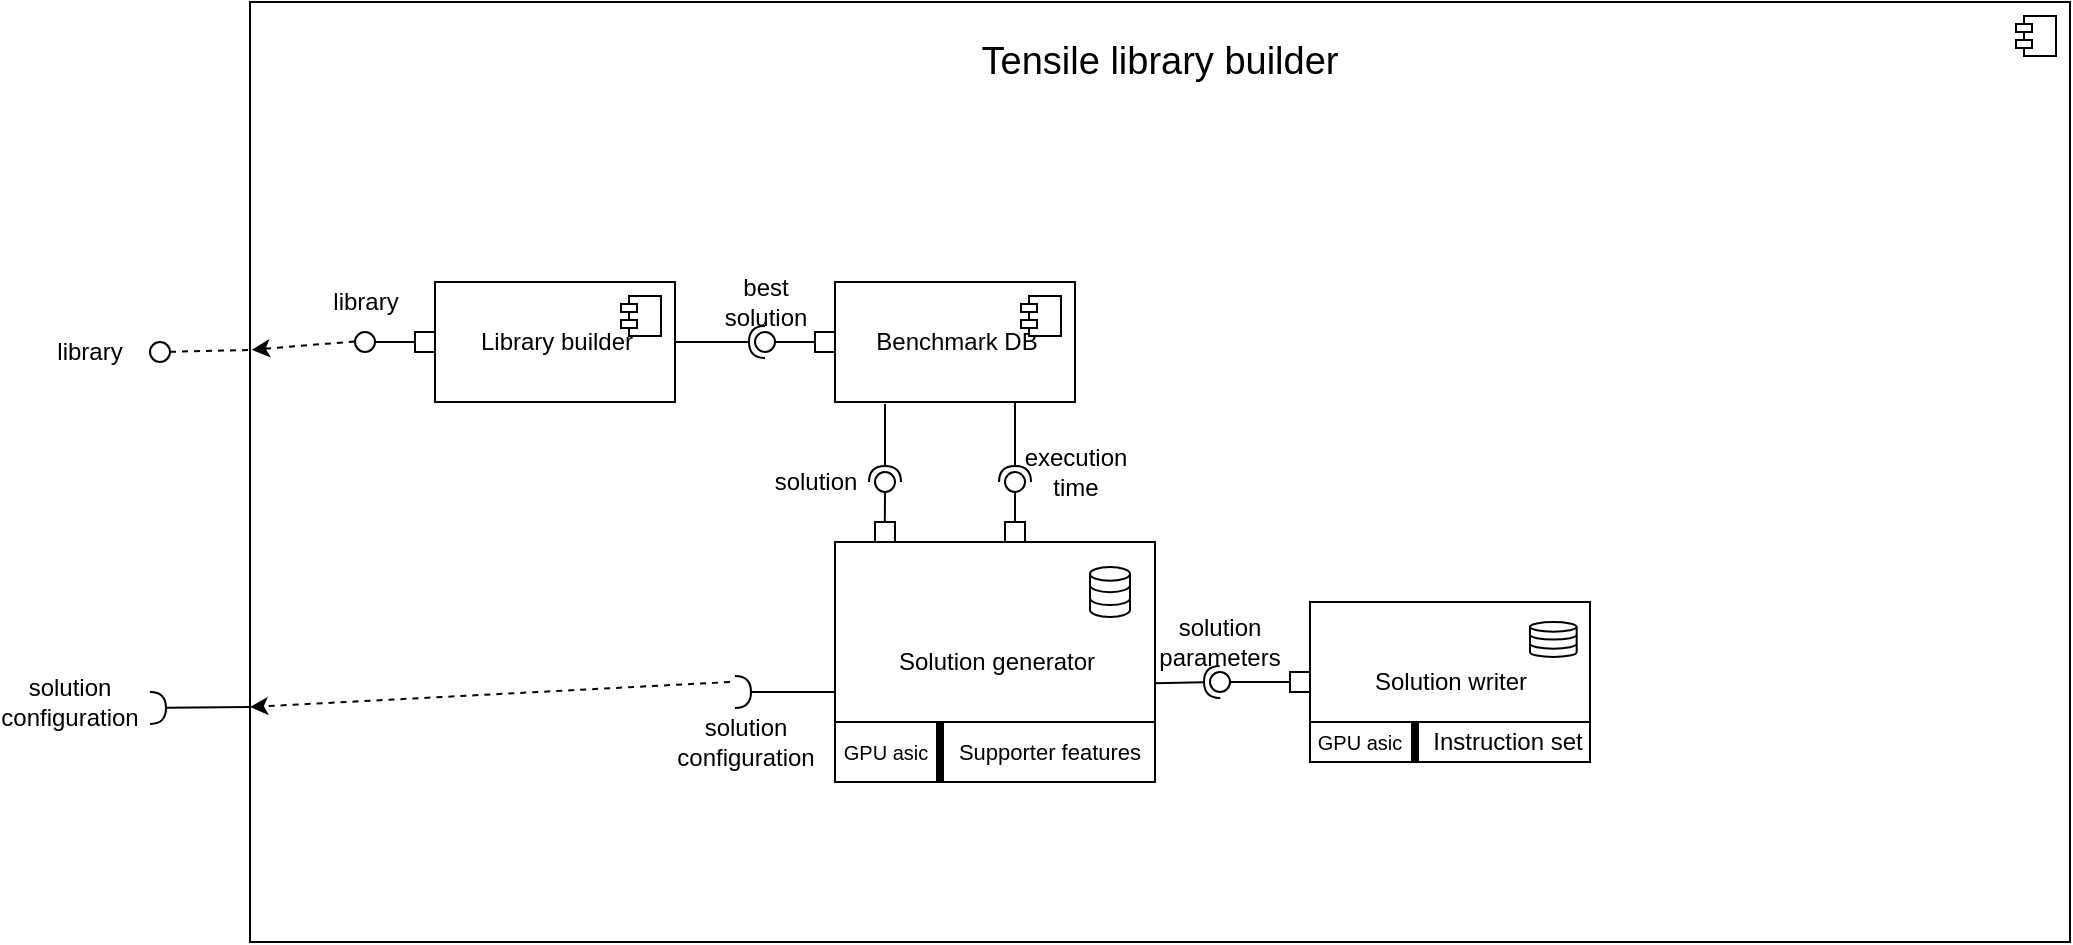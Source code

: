 <mxfile version="13.9.5" type="device"><diagram id="CBpxNI7WIXUuWNFQU1o4" name="Page-1"><mxGraphModel dx="2449" dy="556" grid="1" gridSize="10" guides="1" tooltips="1" connect="1" arrows="1" fold="1" page="1" pageScale="1" pageWidth="850" pageHeight="1100" math="0" shadow="0"><root><mxCell id="0"/><mxCell id="1" parent="0"/><mxCell id="ZCxlNrIRNE49AKaoMb_a-51" value="" style="group" parent="1" vertex="1" connectable="0"><mxGeometry x="-1180" y="480" width="910" height="470" as="geometry"/></mxCell><mxCell id="ZCxlNrIRNE49AKaoMb_a-48" value="" style="html=1;dropTarget=0;fontSize=15;" parent="ZCxlNrIRNE49AKaoMb_a-51" vertex="1"><mxGeometry width="910.0" height="470" as="geometry"/></mxCell><mxCell id="ZCxlNrIRNE49AKaoMb_a-49" value="" style="shape=module;jettyWidth=8;jettyHeight=4;" parent="ZCxlNrIRNE49AKaoMb_a-48" vertex="1"><mxGeometry x="1" width="20" height="20" relative="1" as="geometry"><mxPoint x="-27" y="7" as="offset"/></mxGeometry></mxCell><mxCell id="ZCxlNrIRNE49AKaoMb_a-10" value="Library builder" style="html=1;dropTarget=0;" parent="ZCxlNrIRNE49AKaoMb_a-51" vertex="1"><mxGeometry x="92.5" y="140" width="120" height="60" as="geometry"/></mxCell><mxCell id="ZCxlNrIRNE49AKaoMb_a-11" value="" style="shape=module;jettyWidth=8;jettyHeight=4;" parent="ZCxlNrIRNE49AKaoMb_a-10" vertex="1"><mxGeometry x="1" width="20" height="20" relative="1" as="geometry"><mxPoint x="-27" y="7" as="offset"/></mxGeometry></mxCell><mxCell id="ZCxlNrIRNE49AKaoMb_a-29" value="" style="rounded=0;orthogonalLoop=1;jettySize=auto;html=1;endArrow=none;endFill=0;exitX=0;exitY=0.5;exitDx=0;exitDy=0;" parent="ZCxlNrIRNE49AKaoMb_a-51" source="QNLvqLzV-eg6B3b8pp0e-154" target="ZCxlNrIRNE49AKaoMb_a-31" edge="1"><mxGeometry relative="1" as="geometry"><mxPoint x="532.38" y="345.16" as="sourcePoint"/></mxGeometry></mxCell><mxCell id="ZCxlNrIRNE49AKaoMb_a-30" value="" style="rounded=0;orthogonalLoop=1;jettySize=auto;html=1;endArrow=halfCircle;endFill=0;entryX=0.5;entryY=0.5;entryDx=0;entryDy=0;endSize=6;strokeWidth=1;exitX=0.995;exitY=0.589;exitDx=0;exitDy=0;exitPerimeter=0;" parent="ZCxlNrIRNE49AKaoMb_a-51" source="QNLvqLzV-eg6B3b8pp0e-165" target="ZCxlNrIRNE49AKaoMb_a-31" edge="1"><mxGeometry relative="1" as="geometry"><mxPoint x="412.5" y="345" as="sourcePoint"/></mxGeometry></mxCell><mxCell id="ZCxlNrIRNE49AKaoMb_a-31" value="" style="ellipse;whiteSpace=wrap;html=1;fontFamily=Helvetica;fontSize=12;fontColor=#000000;align=center;strokeColor=#000000;fillColor=#ffffff;points=[];aspect=fixed;resizable=0;" parent="ZCxlNrIRNE49AKaoMb_a-51" vertex="1"><mxGeometry x="480" y="335" width="10" height="10" as="geometry"/></mxCell><mxCell id="ZCxlNrIRNE49AKaoMb_a-62" value="Benchmark DB" style="html=1;dropTarget=0;" parent="ZCxlNrIRNE49AKaoMb_a-51" vertex="1"><mxGeometry x="292.5" y="140" width="120" height="60" as="geometry"/></mxCell><mxCell id="ZCxlNrIRNE49AKaoMb_a-63" value="" style="shape=module;jettyWidth=8;jettyHeight=4;" parent="ZCxlNrIRNE49AKaoMb_a-62" vertex="1"><mxGeometry x="1" width="20" height="20" relative="1" as="geometry"><mxPoint x="-27" y="7" as="offset"/></mxGeometry></mxCell><mxCell id="ZCxlNrIRNE49AKaoMb_a-64" value="" style="rounded=0;orthogonalLoop=1;jettySize=auto;html=1;endArrow=none;endFill=0;fontSize=15;" parent="ZCxlNrIRNE49AKaoMb_a-51" target="ZCxlNrIRNE49AKaoMb_a-66" edge="1"><mxGeometry relative="1" as="geometry"><mxPoint x="292.5" y="170" as="sourcePoint"/></mxGeometry></mxCell><mxCell id="ZCxlNrIRNE49AKaoMb_a-65" value="" style="rounded=0;orthogonalLoop=1;jettySize=auto;html=1;endArrow=halfCircle;endFill=0;entryX=0.5;entryY=0.5;entryDx=0;entryDy=0;endSize=6;strokeWidth=1;fontSize=15;exitX=1;exitY=0.5;exitDx=0;exitDy=0;" parent="ZCxlNrIRNE49AKaoMb_a-51" source="ZCxlNrIRNE49AKaoMb_a-10" target="ZCxlNrIRNE49AKaoMb_a-66" edge="1"><mxGeometry relative="1" as="geometry"><mxPoint x="372.5" y="215" as="sourcePoint"/></mxGeometry></mxCell><mxCell id="ZCxlNrIRNE49AKaoMb_a-66" value="" style="ellipse;whiteSpace=wrap;html=1;fontFamily=Helvetica;fontSize=12;fontColor=#000000;align=center;strokeColor=#000000;fillColor=#ffffff;points=[];aspect=fixed;resizable=0;" parent="ZCxlNrIRNE49AKaoMb_a-51" vertex="1"><mxGeometry x="252.5" y="165" width="10" height="10" as="geometry"/></mxCell><mxCell id="ZCxlNrIRNE49AKaoMb_a-67" value="" style="rounded=0;orthogonalLoop=1;jettySize=auto;html=1;endArrow=none;endFill=0;fontSize=15;exitX=0.75;exitY=0;exitDx=0;exitDy=0;" parent="ZCxlNrIRNE49AKaoMb_a-51" target="ZCxlNrIRNE49AKaoMb_a-69" edge="1"><mxGeometry relative="1" as="geometry"><mxPoint x="382.5" y="270" as="sourcePoint"/></mxGeometry></mxCell><mxCell id="ZCxlNrIRNE49AKaoMb_a-68" value="" style="rounded=0;orthogonalLoop=1;jettySize=auto;html=1;endArrow=halfCircle;endFill=0;entryX=0.5;entryY=0.5;entryDx=0;entryDy=0;endSize=6;strokeWidth=1;fontSize=15;exitX=0.75;exitY=1;exitDx=0;exitDy=0;" parent="ZCxlNrIRNE49AKaoMb_a-51" source="ZCxlNrIRNE49AKaoMb_a-62" target="ZCxlNrIRNE49AKaoMb_a-69" edge="1"><mxGeometry relative="1" as="geometry"><mxPoint x="187.5" y="232" as="sourcePoint"/></mxGeometry></mxCell><mxCell id="ZCxlNrIRNE49AKaoMb_a-69" value="" style="ellipse;whiteSpace=wrap;html=1;fontFamily=Helvetica;fontSize=12;fontColor=#000000;align=center;strokeColor=#000000;fillColor=#ffffff;points=[];aspect=fixed;resizable=0;" parent="ZCxlNrIRNE49AKaoMb_a-51" vertex="1"><mxGeometry x="377.5" y="235" width="10" height="10" as="geometry"/></mxCell><mxCell id="ZCxlNrIRNE49AKaoMb_a-70" value="" style="rounded=0;orthogonalLoop=1;jettySize=auto;html=1;endArrow=none;endFill=0;fontSize=15;exitX=0;exitY=0.5;exitDx=0;exitDy=0;" parent="ZCxlNrIRNE49AKaoMb_a-51" source="nIf1_eqoWNVSDntSv2UJ-1" target="ZCxlNrIRNE49AKaoMb_a-72" edge="1"><mxGeometry relative="1" as="geometry"><mxPoint x="2.5" y="170" as="sourcePoint"/></mxGeometry></mxCell><mxCell id="ZCxlNrIRNE49AKaoMb_a-72" value="" style="ellipse;whiteSpace=wrap;html=1;fontFamily=Helvetica;fontSize=12;fontColor=#000000;align=center;strokeColor=#000000;fillColor=#ffffff;points=[];aspect=fixed;resizable=0;" parent="ZCxlNrIRNE49AKaoMb_a-51" vertex="1"><mxGeometry x="52.5" y="165" width="10" height="10" as="geometry"/></mxCell><mxCell id="ZCxlNrIRNE49AKaoMb_a-74" value="" style="rounded=0;orthogonalLoop=1;jettySize=auto;html=1;endArrow=halfCircle;endFill=0;endSize=6;strokeWidth=1;fontSize=15;exitX=0;exitY=0.75;exitDx=0;exitDy=0;" parent="ZCxlNrIRNE49AKaoMb_a-51" edge="1"><mxGeometry relative="1" as="geometry"><mxPoint x="292.5" y="345" as="sourcePoint"/><mxPoint x="242.5" y="345" as="targetPoint"/></mxGeometry></mxCell><mxCell id="ZCxlNrIRNE49AKaoMb_a-76" value="library" style="text;html=1;strokeColor=none;fillColor=none;align=center;verticalAlign=middle;whiteSpace=wrap;rounded=0;fontSize=12;" parent="ZCxlNrIRNE49AKaoMb_a-51" vertex="1"><mxGeometry x="37.5" y="140" width="40" height="20" as="geometry"/></mxCell><mxCell id="ZCxlNrIRNE49AKaoMb_a-78" value="solution parameters" style="text;html=1;strokeColor=none;fillColor=none;align=center;verticalAlign=middle;whiteSpace=wrap;rounded=0;fontSize=12;" parent="ZCxlNrIRNE49AKaoMb_a-51" vertex="1"><mxGeometry x="455" y="310" width="60" height="20" as="geometry"/></mxCell><mxCell id="ZCxlNrIRNE49AKaoMb_a-83" value="execution time" style="text;html=1;strokeColor=none;fillColor=none;align=center;verticalAlign=middle;whiteSpace=wrap;rounded=0;fontSize=12;" parent="ZCxlNrIRNE49AKaoMb_a-51" vertex="1"><mxGeometry x="392.5" y="225" width="40" height="20" as="geometry"/></mxCell><mxCell id="ZCxlNrIRNE49AKaoMb_a-84" value="" style="rounded=0;orthogonalLoop=1;jettySize=auto;html=1;endArrow=none;endFill=0;fontSize=12;exitX=0.207;exitY=0.002;exitDx=0;exitDy=0;exitPerimeter=0;" parent="ZCxlNrIRNE49AKaoMb_a-51" target="ZCxlNrIRNE49AKaoMb_a-86" edge="1"><mxGeometry relative="1" as="geometry"><mxPoint x="317.34" y="270.2" as="sourcePoint"/></mxGeometry></mxCell><mxCell id="ZCxlNrIRNE49AKaoMb_a-85" value="" style="rounded=0;orthogonalLoop=1;jettySize=auto;html=1;endArrow=halfCircle;endFill=0;entryX=0.5;entryY=0.5;entryDx=0;entryDy=0;endSize=6;strokeWidth=1;fontSize=12;" parent="ZCxlNrIRNE49AKaoMb_a-51" target="ZCxlNrIRNE49AKaoMb_a-86" edge="1"><mxGeometry relative="1" as="geometry"><mxPoint x="317.5" y="201" as="sourcePoint"/></mxGeometry></mxCell><mxCell id="ZCxlNrIRNE49AKaoMb_a-86" value="" style="ellipse;whiteSpace=wrap;html=1;fontFamily=Helvetica;fontSize=12;fontColor=#000000;align=center;strokeColor=#000000;fillColor=#ffffff;points=[];aspect=fixed;resizable=0;" parent="ZCxlNrIRNE49AKaoMb_a-51" vertex="1"><mxGeometry x="312.5" y="235" width="10" height="10" as="geometry"/></mxCell><mxCell id="ZCxlNrIRNE49AKaoMb_a-87" value="solution" style="text;html=1;strokeColor=none;fillColor=none;align=center;verticalAlign=middle;whiteSpace=wrap;rounded=0;fontSize=12;" parent="ZCxlNrIRNE49AKaoMb_a-51" vertex="1"><mxGeometry x="262.5" y="230" width="40" height="20" as="geometry"/></mxCell><mxCell id="ZCxlNrIRNE49AKaoMb_a-88" value="solution configuration" style="text;html=1;strokeColor=none;fillColor=none;align=center;verticalAlign=middle;whiteSpace=wrap;rounded=0;fontSize=12;" parent="ZCxlNrIRNE49AKaoMb_a-51" vertex="1"><mxGeometry x="217.5" y="360" width="60" height="20" as="geometry"/></mxCell><mxCell id="ZCxlNrIRNE49AKaoMb_a-89" value="best solution" style="text;html=1;strokeColor=none;fillColor=none;align=center;verticalAlign=middle;whiteSpace=wrap;rounded=0;fontSize=12;" parent="ZCxlNrIRNE49AKaoMb_a-51" vertex="1"><mxGeometry x="237.5" y="140" width="40" height="20" as="geometry"/></mxCell><mxCell id="ZCxlNrIRNE49AKaoMb_a-202" value="" style="endArrow=classic;html=1;dashed=1;fontSize=12;exitX=-0.01;exitY=0.472;exitDx=0;exitDy=0;exitPerimeter=0;entryX=0.001;entryY=0.37;entryDx=0;entryDy=0;entryPerimeter=0;" parent="ZCxlNrIRNE49AKaoMb_a-51" source="ZCxlNrIRNE49AKaoMb_a-72" target="ZCxlNrIRNE49AKaoMb_a-48" edge="1"><mxGeometry width="50" height="50" relative="1" as="geometry"><mxPoint x="10" y="200" as="sourcePoint"/><mxPoint x="60" y="150" as="targetPoint"/></mxGeometry></mxCell><mxCell id="ZCxlNrIRNE49AKaoMb_a-204" value="Tensile library builder" style="text;html=1;strokeColor=none;fillColor=none;align=center;verticalAlign=middle;whiteSpace=wrap;rounded=0;fontSize=19;" parent="ZCxlNrIRNE49AKaoMb_a-51" vertex="1"><mxGeometry x="341.25" y="20" width="227.5" height="20" as="geometry"/></mxCell><mxCell id="QNLvqLzV-eg6B3b8pp0e-163" value="" style="group" parent="ZCxlNrIRNE49AKaoMb_a-51" vertex="1" connectable="0"><mxGeometry x="292.5" y="270" width="160" height="120" as="geometry"/></mxCell><mxCell id="QNLvqLzV-eg6B3b8pp0e-164" value="" style="group" parent="QNLvqLzV-eg6B3b8pp0e-163" vertex="1" connectable="0"><mxGeometry width="160" height="120" as="geometry"/></mxCell><mxCell id="9pOFXTEVXKJCrxW5rsMx-4" value="" style="group" parent="QNLvqLzV-eg6B3b8pp0e-164" vertex="1" connectable="0"><mxGeometry x="-2.5" width="162.5" height="120" as="geometry"/></mxCell><mxCell id="QNLvqLzV-eg6B3b8pp0e-165" value="Solution generator" style="html=1;dropTarget=0;" parent="9pOFXTEVXKJCrxW5rsMx-4" vertex="1"><mxGeometry x="2.5" width="160" height="120" as="geometry"/></mxCell><mxCell id="QNLvqLzV-eg6B3b8pp0e-166" value="" style="html=1;verticalLabelPosition=bottom;align=center;labelBackgroundColor=#ffffff;verticalAlign=top;strokeWidth=1;shadow=0;dashed=0;shape=mxgraph.ios7.icons.data;" parent="9pOFXTEVXKJCrxW5rsMx-4" vertex="1"><mxGeometry x="130" y="12.5" width="20" height="25" as="geometry"/></mxCell><mxCell id="QNLvqLzV-eg6B3b8pp0e-168" value="&lt;font style=&quot;font-size: 11px&quot;&gt;Supporter features&lt;/font&gt;" style="text;html=1;strokeColor=none;fillColor=none;align=center;verticalAlign=middle;whiteSpace=wrap;rounded=0;" parent="9pOFXTEVXKJCrxW5rsMx-4" vertex="1"><mxGeometry x="60" y="95" width="100" height="20" as="geometry"/></mxCell><mxCell id="9pOFXTEVXKJCrxW5rsMx-2" value="" style="line;strokeWidth=4;direction=south;html=1;perimeter=backbonePerimeter;points=[];outlineConnect=0;" parent="9pOFXTEVXKJCrxW5rsMx-4" vertex="1"><mxGeometry x="50" y="90" width="10" height="30" as="geometry"/></mxCell><mxCell id="9pOFXTEVXKJCrxW5rsMx-3" value="&lt;font style=&quot;font-size: 10px&quot;&gt;GPU asic&lt;/font&gt;" style="text;html=1;strokeColor=none;fillColor=none;align=center;verticalAlign=middle;whiteSpace=wrap;rounded=0;" parent="9pOFXTEVXKJCrxW5rsMx-4" vertex="1"><mxGeometry x="2.5" y="95" width="50" height="20" as="geometry"/></mxCell><mxCell id="QNLvqLzV-eg6B3b8pp0e-167" value="" style="endArrow=none;html=1;entryX=0;entryY=0.75;entryDx=0;entryDy=0;exitX=1;exitY=0.75;exitDx=0;exitDy=0;" parent="9pOFXTEVXKJCrxW5rsMx-4" source="QNLvqLzV-eg6B3b8pp0e-165" target="QNLvqLzV-eg6B3b8pp0e-165" edge="1"><mxGeometry width="50" height="50" relative="1" as="geometry"><mxPoint x="-810" y="1437.5" as="sourcePoint"/><mxPoint x="-760" y="1375.0" as="targetPoint"/></mxGeometry></mxCell><mxCell id="QNLvqLzV-eg6B3b8pp0e-159" value="" style="group" parent="ZCxlNrIRNE49AKaoMb_a-51" vertex="1" connectable="0"><mxGeometry x="530" y="310" width="140" height="80" as="geometry"/></mxCell><mxCell id="QNLvqLzV-eg6B3b8pp0e-162" value="" style="group" parent="QNLvqLzV-eg6B3b8pp0e-159" vertex="1" connectable="0"><mxGeometry width="140" height="80" as="geometry"/></mxCell><mxCell id="QNLvqLzV-eg6B3b8pp0e-158" value="" style="html=1;verticalLabelPosition=bottom;align=center;labelBackgroundColor=#ffffff;verticalAlign=top;strokeWidth=1;shadow=0;dashed=0;shape=mxgraph.ios7.icons.data;" parent="QNLvqLzV-eg6B3b8pp0e-162" vertex="1"><mxGeometry x="105" y="8.75" width="23.333" height="17.5" as="geometry"/></mxCell><mxCell id="QNLvqLzV-eg6B3b8pp0e-160" value="Instruction set" style="text;html=1;strokeColor=none;fillColor=none;align=center;verticalAlign=middle;whiteSpace=wrap;rounded=0;" parent="QNLvqLzV-eg6B3b8pp0e-162" vertex="1"><mxGeometry x="58.333" y="50" width="81.667" height="20" as="geometry"/></mxCell><mxCell id="9pOFXTEVXKJCrxW5rsMx-14" value="" style="line;strokeWidth=4;direction=south;html=1;perimeter=backbonePerimeter;points=[];outlineConnect=0;" parent="QNLvqLzV-eg6B3b8pp0e-162" vertex="1"><mxGeometry x="46.667" y="50" width="11.667" height="20" as="geometry"/></mxCell><mxCell id="9pOFXTEVXKJCrxW5rsMx-15" value="&lt;font style=&quot;font-size: 8px ; line-height: 100%&quot;&gt;GPU asic&lt;/font&gt;" style="text;html=1;strokeColor=none;fillColor=none;align=center;verticalAlign=middle;whiteSpace=wrap;rounded=0;" parent="QNLvqLzV-eg6B3b8pp0e-162" vertex="1"><mxGeometry y="50" width="50" height="20" as="geometry"/></mxCell><mxCell id="9pOFXTEVXKJCrxW5rsMx-30" value="" style="group" parent="ZCxlNrIRNE49AKaoMb_a-51" vertex="1" connectable="0"><mxGeometry x="530" y="300" width="140" height="90" as="geometry"/></mxCell><mxCell id="QNLvqLzV-eg6B3b8pp0e-154" value="Solution writer" style="html=1;dropTarget=0;" parent="9pOFXTEVXKJCrxW5rsMx-30" vertex="1"><mxGeometry width="140" height="80" as="geometry"/></mxCell><mxCell id="9pOFXTEVXKJCrxW5rsMx-24" value="" style="group" parent="9pOFXTEVXKJCrxW5rsMx-30" vertex="1" connectable="0"><mxGeometry y="10" width="140" height="80" as="geometry"/></mxCell><mxCell id="9pOFXTEVXKJCrxW5rsMx-25" value="" style="group" parent="9pOFXTEVXKJCrxW5rsMx-24" vertex="1" connectable="0"><mxGeometry width="140" height="80" as="geometry"/></mxCell><mxCell id="9pOFXTEVXKJCrxW5rsMx-27" value="Instruction set" style="text;html=1;strokeColor=none;fillColor=none;align=center;verticalAlign=middle;whiteSpace=wrap;rounded=0;" parent="9pOFXTEVXKJCrxW5rsMx-25" vertex="1"><mxGeometry x="58.333" y="50" width="81.667" height="20" as="geometry"/></mxCell><mxCell id="9pOFXTEVXKJCrxW5rsMx-28" value="" style="line;strokeWidth=4;direction=south;html=1;perimeter=backbonePerimeter;points=[];outlineConnect=0;" parent="9pOFXTEVXKJCrxW5rsMx-25" vertex="1"><mxGeometry x="46.667" y="50" width="11.667" height="20" as="geometry"/></mxCell><mxCell id="9pOFXTEVXKJCrxW5rsMx-29" value="&lt;font style=&quot;line-height: 100% ; font-size: 10px&quot;&gt;GPU asic&lt;/font&gt;" style="text;html=1;strokeColor=none;fillColor=none;align=center;verticalAlign=middle;whiteSpace=wrap;rounded=0;" parent="9pOFXTEVXKJCrxW5rsMx-25" vertex="1"><mxGeometry y="50" width="50" height="20" as="geometry"/></mxCell><mxCell id="QNLvqLzV-eg6B3b8pp0e-156" value="" style="endArrow=none;html=1;entryX=0;entryY=0.75;entryDx=0;entryDy=0;exitX=1;exitY=0.75;exitDx=0;exitDy=0;" parent="9pOFXTEVXKJCrxW5rsMx-30" source="QNLvqLzV-eg6B3b8pp0e-154" target="QNLvqLzV-eg6B3b8pp0e-154" edge="1"><mxGeometry width="50" height="50" relative="1" as="geometry"><mxPoint x="-415.0" y="1316.25" as="sourcePoint"/><mxPoint x="-356.667" y="1272.5" as="targetPoint"/></mxGeometry></mxCell><mxCell id="9pOFXTEVXKJCrxW5rsMx-26" value="" style="html=1;verticalLabelPosition=bottom;align=center;labelBackgroundColor=#ffffff;verticalAlign=top;strokeWidth=1;shadow=0;dashed=0;shape=mxgraph.ios7.icons.data;" parent="9pOFXTEVXKJCrxW5rsMx-30" vertex="1"><mxGeometry x="110" y="10" width="23.333" height="17.5" as="geometry"/></mxCell><mxCell id="nIf1_eqoWNVSDntSv2UJ-1" value="" style="whiteSpace=wrap;html=1;aspect=fixed;" vertex="1" parent="ZCxlNrIRNE49AKaoMb_a-51"><mxGeometry x="82.5" y="165" width="10" height="10" as="geometry"/></mxCell><mxCell id="nIf1_eqoWNVSDntSv2UJ-2" value="" style="rounded=0;orthogonalLoop=1;jettySize=auto;html=1;endArrow=none;endFill=0;fontSize=15;exitX=0;exitY=0.5;exitDx=0;exitDy=0;" edge="1" parent="ZCxlNrIRNE49AKaoMb_a-51" source="ZCxlNrIRNE49AKaoMb_a-10" target="nIf1_eqoWNVSDntSv2UJ-1"><mxGeometry relative="1" as="geometry"><mxPoint x="-1087.5" y="650" as="sourcePoint"/><mxPoint x="-1117.5" y="650" as="targetPoint"/></mxGeometry></mxCell><mxCell id="nIf1_eqoWNVSDntSv2UJ-3" value="" style="whiteSpace=wrap;html=1;aspect=fixed;" vertex="1" parent="ZCxlNrIRNE49AKaoMb_a-51"><mxGeometry x="282.5" y="165" width="10" height="10" as="geometry"/></mxCell><mxCell id="nIf1_eqoWNVSDntSv2UJ-6" value="" style="whiteSpace=wrap;html=1;aspect=fixed;" vertex="1" parent="ZCxlNrIRNE49AKaoMb_a-51"><mxGeometry x="312.5" y="260" width="10" height="10" as="geometry"/></mxCell><mxCell id="nIf1_eqoWNVSDntSv2UJ-7" value="" style="whiteSpace=wrap;html=1;aspect=fixed;" vertex="1" parent="ZCxlNrIRNE49AKaoMb_a-51"><mxGeometry x="377.5" y="260" width="10" height="10" as="geometry"/></mxCell><mxCell id="nIf1_eqoWNVSDntSv2UJ-8" value="" style="whiteSpace=wrap;html=1;aspect=fixed;" vertex="1" parent="ZCxlNrIRNE49AKaoMb_a-51"><mxGeometry x="520" y="335" width="10" height="10" as="geometry"/></mxCell><mxCell id="ZCxlNrIRNE49AKaoMb_a-91" value="" style="rounded=0;orthogonalLoop=1;jettySize=auto;html=1;endArrow=halfCircle;endFill=0;endSize=6;strokeWidth=1;fontSize=12;exitX=0;exitY=0.75;exitDx=0;exitDy=0;" parent="1" source="ZCxlNrIRNE49AKaoMb_a-48" edge="1"><mxGeometry relative="1" as="geometry"><mxPoint x="-1370" y="810" as="sourcePoint"/><mxPoint x="-1230" y="833" as="targetPoint"/></mxGeometry></mxCell><mxCell id="ZCxlNrIRNE49AKaoMb_a-97" value="" style="endArrow=classic;html=1;fontSize=12;entryX=0;entryY=0.75;entryDx=0;entryDy=0;dashed=1;" parent="1" target="ZCxlNrIRNE49AKaoMb_a-48" edge="1"><mxGeometry width="50" height="50" relative="1" as="geometry"><mxPoint x="-940" y="820" as="sourcePoint"/><mxPoint x="-1170" y="830.0" as="targetPoint"/></mxGeometry></mxCell><mxCell id="ZCxlNrIRNE49AKaoMb_a-147" value="solution configuration" style="text;html=1;strokeColor=none;fillColor=none;align=center;verticalAlign=middle;whiteSpace=wrap;rounded=0;fontSize=12;" parent="1" vertex="1"><mxGeometry x="-1300" y="820" width="60" height="20" as="geometry"/></mxCell><mxCell id="ZCxlNrIRNE49AKaoMb_a-148" value="" style="rounded=0;orthogonalLoop=1;jettySize=auto;html=1;endArrow=none;endFill=0;dashed=1;fontSize=12;" parent="1" target="ZCxlNrIRNE49AKaoMb_a-150" edge="1"><mxGeometry relative="1" as="geometry"><mxPoint x="-1181" y="654" as="sourcePoint"/></mxGeometry></mxCell><mxCell id="ZCxlNrIRNE49AKaoMb_a-150" value="" style="ellipse;whiteSpace=wrap;html=1;fontFamily=Helvetica;fontSize=12;fontColor=#000000;align=center;strokeColor=#000000;fillColor=#ffffff;points=[];aspect=fixed;resizable=0;" parent="1" vertex="1"><mxGeometry x="-1230" y="650" width="10" height="10" as="geometry"/></mxCell><mxCell id="ZCxlNrIRNE49AKaoMb_a-203" value="library" style="text;html=1;strokeColor=none;fillColor=none;align=center;verticalAlign=middle;whiteSpace=wrap;rounded=0;fontSize=12;" parent="1" vertex="1"><mxGeometry x="-1280" y="645" width="40" height="20" as="geometry"/></mxCell></root></mxGraphModel></diagram></mxfile>
